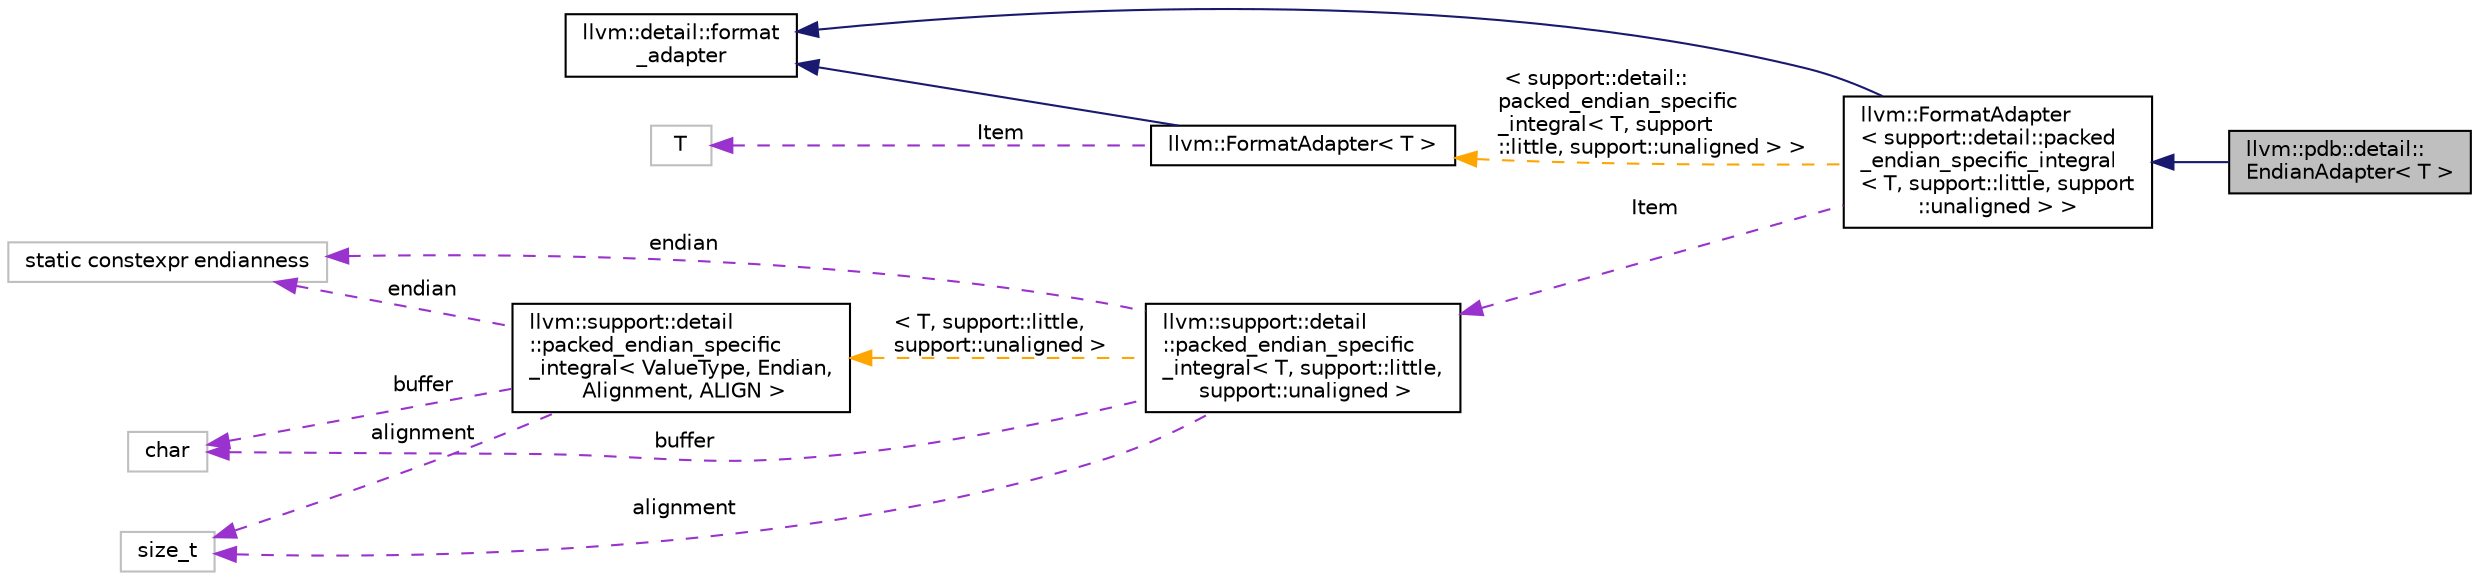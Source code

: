 digraph "llvm::pdb::detail::EndianAdapter&lt; T &gt;"
{
 // LATEX_PDF_SIZE
  bgcolor="transparent";
  edge [fontname="Helvetica",fontsize="10",labelfontname="Helvetica",labelfontsize="10"];
  node [fontname="Helvetica",fontsize="10",shape=record];
  rankdir="LR";
  Node1 [label="llvm::pdb::detail::\lEndianAdapter\< T \>",height=0.2,width=0.4,color="black", fillcolor="grey75", style="filled", fontcolor="black",tooltip=" "];
  Node2 -> Node1 [dir="back",color="midnightblue",fontsize="10",style="solid",fontname="Helvetica"];
  Node2 [label="llvm::FormatAdapter\l\< support::detail::packed\l_endian_specific_integral\l\< T, support::little, support\l::unaligned \> \>",height=0.2,width=0.4,color="black",URL="$classllvm_1_1FormatAdapter.html",tooltip=" "];
  Node3 -> Node2 [dir="back",color="midnightblue",fontsize="10",style="solid",fontname="Helvetica"];
  Node3 [label="llvm::detail::format\l_adapter",height=0.2,width=0.4,color="black",URL="$classllvm_1_1detail_1_1format__adapter.html",tooltip=" "];
  Node4 -> Node2 [dir="back",color="darkorchid3",fontsize="10",style="dashed",label=" Item" ,fontname="Helvetica"];
  Node4 [label="llvm::support::detail\l::packed_endian_specific\l_integral\< T, support::little,\l support::unaligned \>",height=0.2,width=0.4,color="black",URL="$structllvm_1_1support_1_1detail_1_1packed__endian__specific__integral.html",tooltip=" "];
  Node5 -> Node4 [dir="back",color="darkorchid3",fontsize="10",style="dashed",label=" endian" ,fontname="Helvetica"];
  Node5 [label="static constexpr endianness",height=0.2,width=0.4,color="grey75",tooltip=" "];
  Node6 -> Node4 [dir="back",color="darkorchid3",fontsize="10",style="dashed",label=" buffer" ,fontname="Helvetica"];
  Node6 [label="char",height=0.2,width=0.4,color="grey75",tooltip=" "];
  Node7 -> Node4 [dir="back",color="darkorchid3",fontsize="10",style="dashed",label=" alignment" ,fontname="Helvetica"];
  Node7 [label="size_t",height=0.2,width=0.4,color="grey75",tooltip=" "];
  Node8 -> Node4 [dir="back",color="orange",fontsize="10",style="dashed",label=" \< T, support::little,\l support::unaligned \>" ,fontname="Helvetica"];
  Node8 [label="llvm::support::detail\l::packed_endian_specific\l_integral\< ValueType, Endian,\l Alignment, ALIGN \>",height=0.2,width=0.4,color="black",URL="$structllvm_1_1support_1_1detail_1_1packed__endian__specific__integral.html",tooltip=" "];
  Node5 -> Node8 [dir="back",color="darkorchid3",fontsize="10",style="dashed",label=" endian" ,fontname="Helvetica"];
  Node6 -> Node8 [dir="back",color="darkorchid3",fontsize="10",style="dashed",label=" buffer" ,fontname="Helvetica"];
  Node7 -> Node8 [dir="back",color="darkorchid3",fontsize="10",style="dashed",label=" alignment" ,fontname="Helvetica"];
  Node9 -> Node2 [dir="back",color="orange",fontsize="10",style="dashed",label=" \< support::detail::\lpacked_endian_specific\l_integral\< T, support\l::little, support::unaligned \> \>" ,fontname="Helvetica"];
  Node9 [label="llvm::FormatAdapter\< T \>",height=0.2,width=0.4,color="black",URL="$classllvm_1_1FormatAdapter.html",tooltip=" "];
  Node3 -> Node9 [dir="back",color="midnightblue",fontsize="10",style="solid",fontname="Helvetica"];
  Node10 -> Node9 [dir="back",color="darkorchid3",fontsize="10",style="dashed",label=" Item" ,fontname="Helvetica"];
  Node10 [label="T",height=0.2,width=0.4,color="grey75",tooltip=" "];
}
